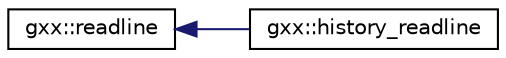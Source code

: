 digraph "Graphical Class Hierarchy"
{
  edge [fontname="Helvetica",fontsize="10",labelfontname="Helvetica",labelfontsize="10"];
  node [fontname="Helvetica",fontsize="10",shape=record];
  rankdir="LR";
  Node1 [label="gxx::readline",height=0.2,width=0.4,color="black", fillcolor="white", style="filled",URL="$classgxx_1_1readline.html"];
  Node1 -> Node2 [dir="back",color="midnightblue",fontsize="10",style="solid",fontname="Helvetica"];
  Node2 [label="gxx::history_readline",height=0.2,width=0.4,color="black", fillcolor="white", style="filled",URL="$classgxx_1_1history__readline.html"];
}
